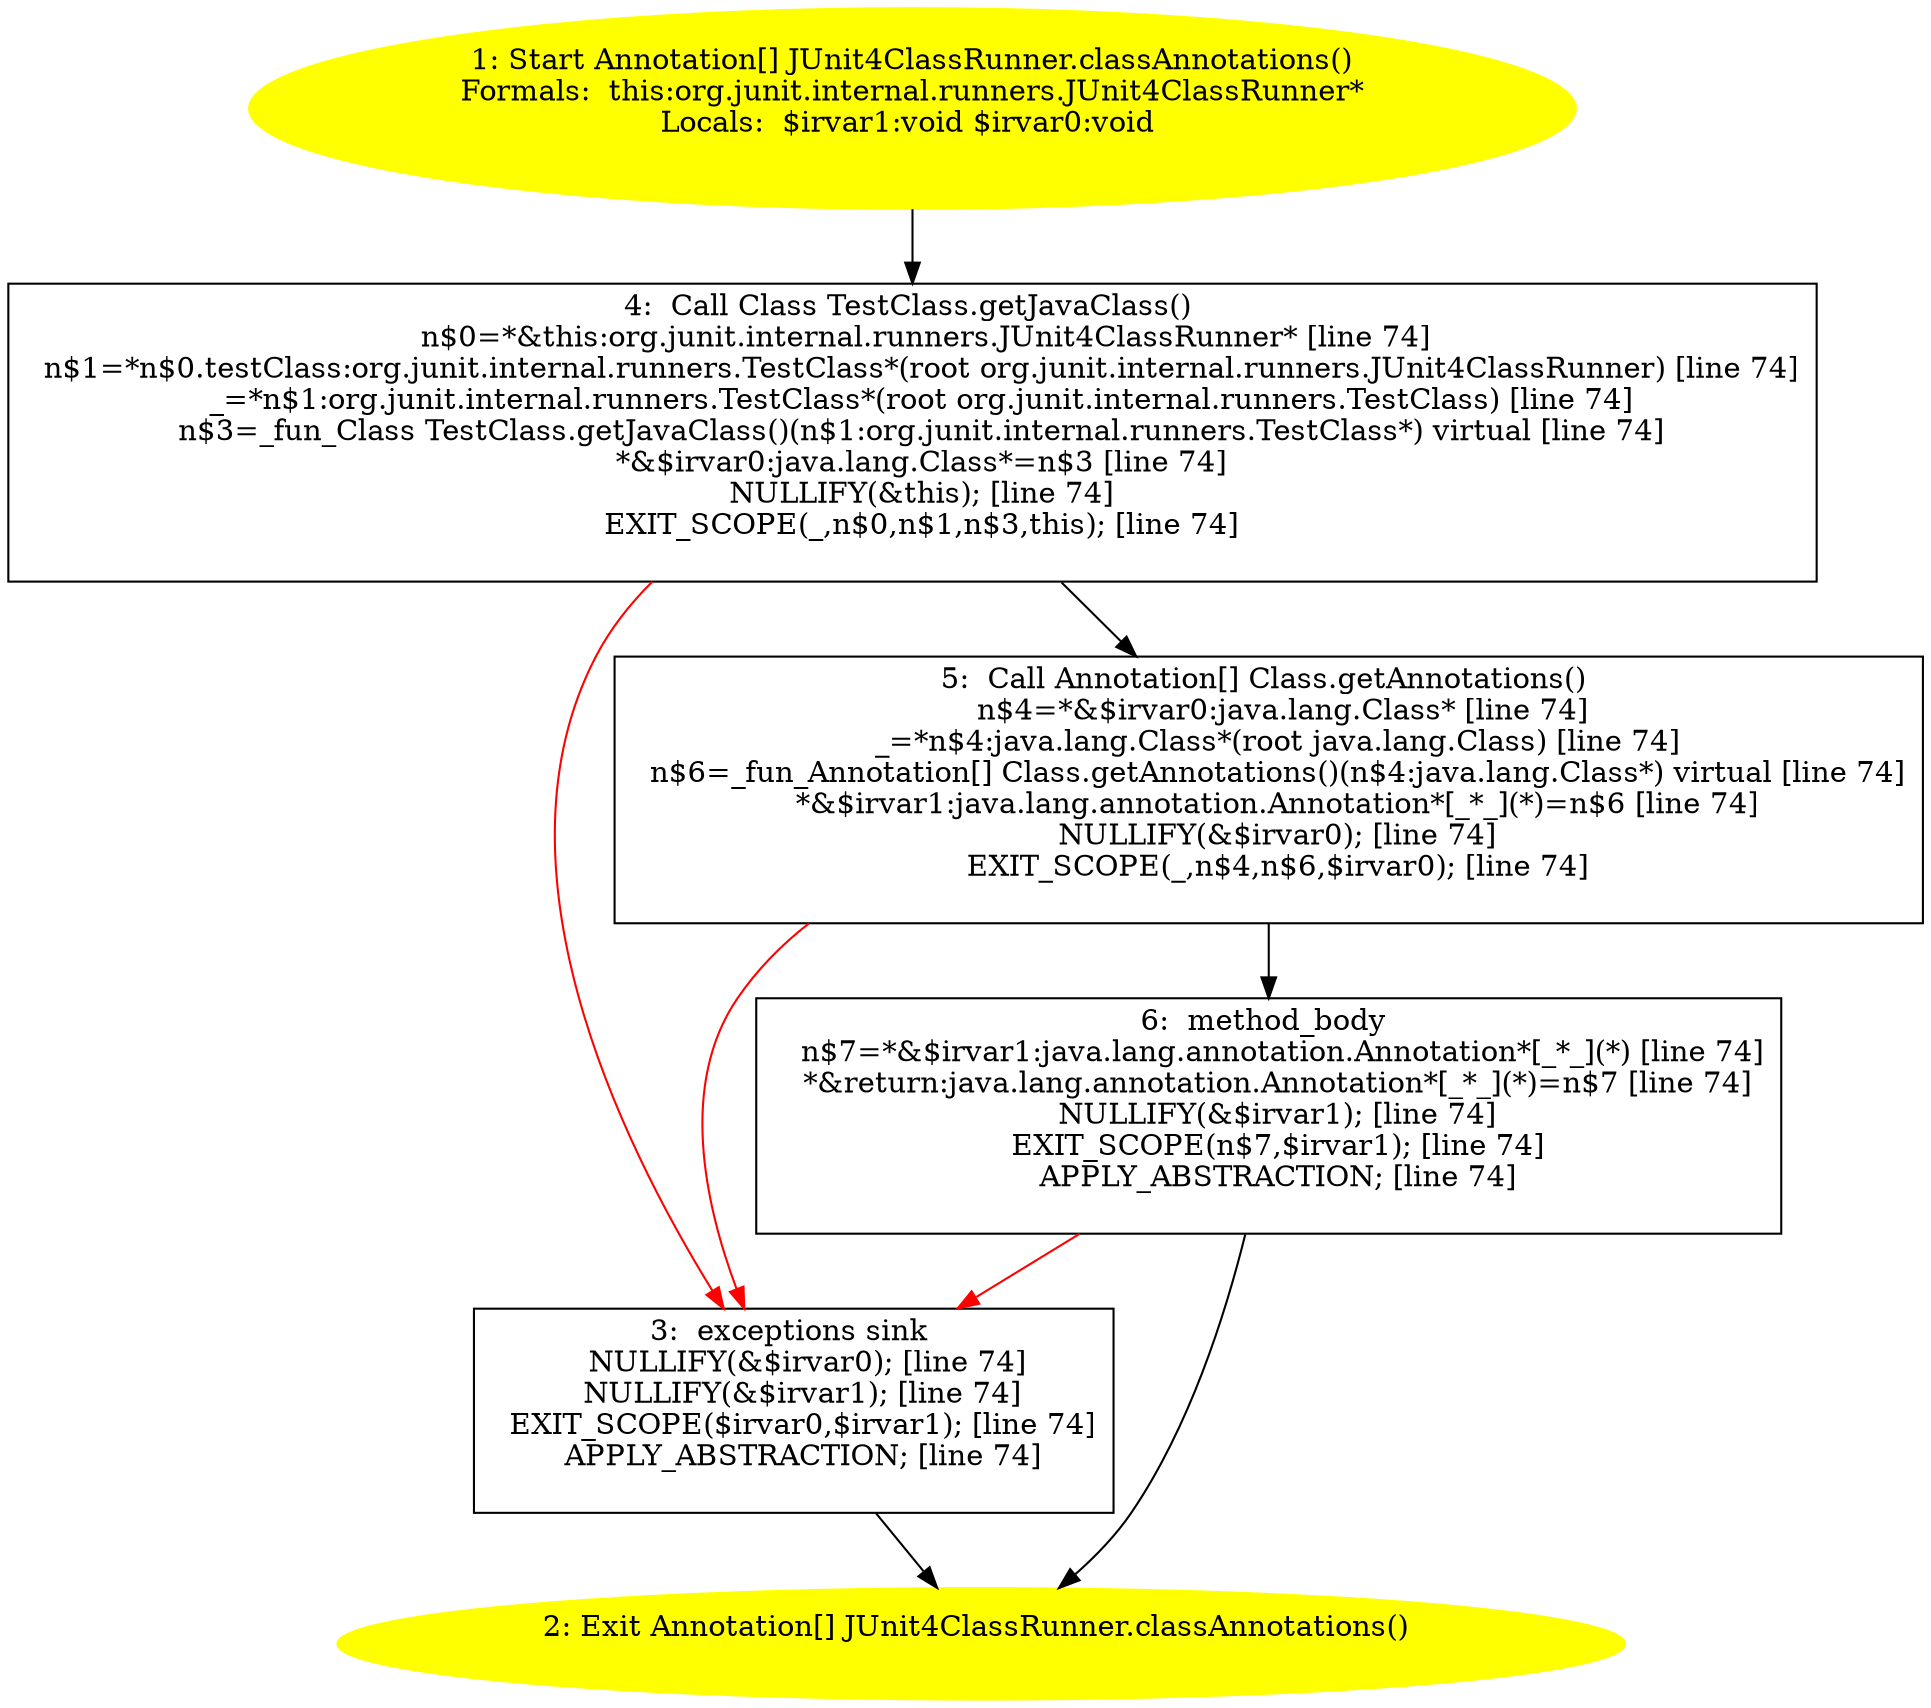 /* @generated */
digraph cfg {
"org.junit.internal.runners.JUnit4ClassRunner.classAnnotations():java.lang.annotation.Annotation[].dc785c7c63fd87ae4e8aa3c45538f8bd_1" [label="1: Start Annotation[] JUnit4ClassRunner.classAnnotations()\nFormals:  this:org.junit.internal.runners.JUnit4ClassRunner*\nLocals:  $irvar1:void $irvar0:void \n  " color=yellow style=filled]
	

	 "org.junit.internal.runners.JUnit4ClassRunner.classAnnotations():java.lang.annotation.Annotation[].dc785c7c63fd87ae4e8aa3c45538f8bd_1" -> "org.junit.internal.runners.JUnit4ClassRunner.classAnnotations():java.lang.annotation.Annotation[].dc785c7c63fd87ae4e8aa3c45538f8bd_4" ;
"org.junit.internal.runners.JUnit4ClassRunner.classAnnotations():java.lang.annotation.Annotation[].dc785c7c63fd87ae4e8aa3c45538f8bd_2" [label="2: Exit Annotation[] JUnit4ClassRunner.classAnnotations() \n  " color=yellow style=filled]
	

"org.junit.internal.runners.JUnit4ClassRunner.classAnnotations():java.lang.annotation.Annotation[].dc785c7c63fd87ae4e8aa3c45538f8bd_3" [label="3:  exceptions sink \n   NULLIFY(&$irvar0); [line 74]\n  NULLIFY(&$irvar1); [line 74]\n  EXIT_SCOPE($irvar0,$irvar1); [line 74]\n  APPLY_ABSTRACTION; [line 74]\n " shape="box"]
	

	 "org.junit.internal.runners.JUnit4ClassRunner.classAnnotations():java.lang.annotation.Annotation[].dc785c7c63fd87ae4e8aa3c45538f8bd_3" -> "org.junit.internal.runners.JUnit4ClassRunner.classAnnotations():java.lang.annotation.Annotation[].dc785c7c63fd87ae4e8aa3c45538f8bd_2" ;
"org.junit.internal.runners.JUnit4ClassRunner.classAnnotations():java.lang.annotation.Annotation[].dc785c7c63fd87ae4e8aa3c45538f8bd_4" [label="4:  Call Class TestClass.getJavaClass() \n   n$0=*&this:org.junit.internal.runners.JUnit4ClassRunner* [line 74]\n  n$1=*n$0.testClass:org.junit.internal.runners.TestClass*(root org.junit.internal.runners.JUnit4ClassRunner) [line 74]\n  _=*n$1:org.junit.internal.runners.TestClass*(root org.junit.internal.runners.TestClass) [line 74]\n  n$3=_fun_Class TestClass.getJavaClass()(n$1:org.junit.internal.runners.TestClass*) virtual [line 74]\n  *&$irvar0:java.lang.Class*=n$3 [line 74]\n  NULLIFY(&this); [line 74]\n  EXIT_SCOPE(_,n$0,n$1,n$3,this); [line 74]\n " shape="box"]
	

	 "org.junit.internal.runners.JUnit4ClassRunner.classAnnotations():java.lang.annotation.Annotation[].dc785c7c63fd87ae4e8aa3c45538f8bd_4" -> "org.junit.internal.runners.JUnit4ClassRunner.classAnnotations():java.lang.annotation.Annotation[].dc785c7c63fd87ae4e8aa3c45538f8bd_5" ;
	 "org.junit.internal.runners.JUnit4ClassRunner.classAnnotations():java.lang.annotation.Annotation[].dc785c7c63fd87ae4e8aa3c45538f8bd_4" -> "org.junit.internal.runners.JUnit4ClassRunner.classAnnotations():java.lang.annotation.Annotation[].dc785c7c63fd87ae4e8aa3c45538f8bd_3" [color="red" ];
"org.junit.internal.runners.JUnit4ClassRunner.classAnnotations():java.lang.annotation.Annotation[].dc785c7c63fd87ae4e8aa3c45538f8bd_5" [label="5:  Call Annotation[] Class.getAnnotations() \n   n$4=*&$irvar0:java.lang.Class* [line 74]\n  _=*n$4:java.lang.Class*(root java.lang.Class) [line 74]\n  n$6=_fun_Annotation[] Class.getAnnotations()(n$4:java.lang.Class*) virtual [line 74]\n  *&$irvar1:java.lang.annotation.Annotation*[_*_](*)=n$6 [line 74]\n  NULLIFY(&$irvar0); [line 74]\n  EXIT_SCOPE(_,n$4,n$6,$irvar0); [line 74]\n " shape="box"]
	

	 "org.junit.internal.runners.JUnit4ClassRunner.classAnnotations():java.lang.annotation.Annotation[].dc785c7c63fd87ae4e8aa3c45538f8bd_5" -> "org.junit.internal.runners.JUnit4ClassRunner.classAnnotations():java.lang.annotation.Annotation[].dc785c7c63fd87ae4e8aa3c45538f8bd_6" ;
	 "org.junit.internal.runners.JUnit4ClassRunner.classAnnotations():java.lang.annotation.Annotation[].dc785c7c63fd87ae4e8aa3c45538f8bd_5" -> "org.junit.internal.runners.JUnit4ClassRunner.classAnnotations():java.lang.annotation.Annotation[].dc785c7c63fd87ae4e8aa3c45538f8bd_3" [color="red" ];
"org.junit.internal.runners.JUnit4ClassRunner.classAnnotations():java.lang.annotation.Annotation[].dc785c7c63fd87ae4e8aa3c45538f8bd_6" [label="6:  method_body \n   n$7=*&$irvar1:java.lang.annotation.Annotation*[_*_](*) [line 74]\n  *&return:java.lang.annotation.Annotation*[_*_](*)=n$7 [line 74]\n  NULLIFY(&$irvar1); [line 74]\n  EXIT_SCOPE(n$7,$irvar1); [line 74]\n  APPLY_ABSTRACTION; [line 74]\n " shape="box"]
	

	 "org.junit.internal.runners.JUnit4ClassRunner.classAnnotations():java.lang.annotation.Annotation[].dc785c7c63fd87ae4e8aa3c45538f8bd_6" -> "org.junit.internal.runners.JUnit4ClassRunner.classAnnotations():java.lang.annotation.Annotation[].dc785c7c63fd87ae4e8aa3c45538f8bd_2" ;
	 "org.junit.internal.runners.JUnit4ClassRunner.classAnnotations():java.lang.annotation.Annotation[].dc785c7c63fd87ae4e8aa3c45538f8bd_6" -> "org.junit.internal.runners.JUnit4ClassRunner.classAnnotations():java.lang.annotation.Annotation[].dc785c7c63fd87ae4e8aa3c45538f8bd_3" [color="red" ];
}
